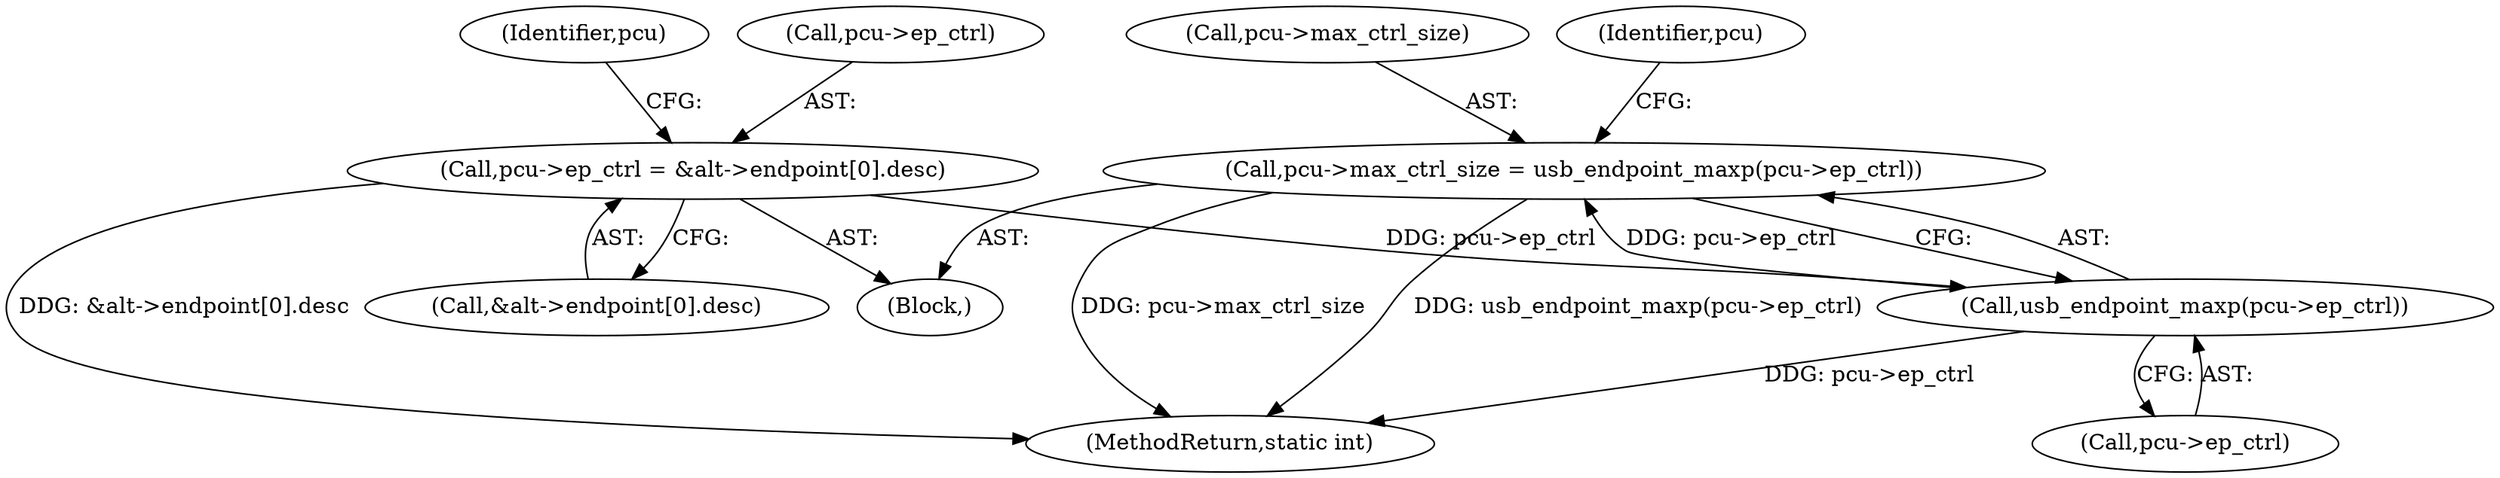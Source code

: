 digraph "0_linux_a0ad220c96692eda76b2e3fd7279f3dcd1d8a8ff@pointer" {
"1000154" [label="(Call,pcu->max_ctrl_size = usb_endpoint_maxp(pcu->ep_ctrl))"];
"1000158" [label="(Call,usb_endpoint_maxp(pcu->ep_ctrl))"];
"1000142" [label="(Call,pcu->ep_ctrl = &alt->endpoint[0].desc)"];
"1000156" [label="(Identifier,pcu)"];
"1000143" [label="(Call,pcu->ep_ctrl)"];
"1000318" [label="(MethodReturn,static int)"];
"1000155" [label="(Call,pcu->max_ctrl_size)"];
"1000158" [label="(Call,usb_endpoint_maxp(pcu->ep_ctrl))"];
"1000164" [label="(Identifier,pcu)"];
"1000142" [label="(Call,pcu->ep_ctrl = &alt->endpoint[0].desc)"];
"1000146" [label="(Call,&alt->endpoint[0].desc)"];
"1000103" [label="(Block,)"];
"1000159" [label="(Call,pcu->ep_ctrl)"];
"1000154" [label="(Call,pcu->max_ctrl_size = usb_endpoint_maxp(pcu->ep_ctrl))"];
"1000154" -> "1000103"  [label="AST: "];
"1000154" -> "1000158"  [label="CFG: "];
"1000155" -> "1000154"  [label="AST: "];
"1000158" -> "1000154"  [label="AST: "];
"1000164" -> "1000154"  [label="CFG: "];
"1000154" -> "1000318"  [label="DDG: pcu->max_ctrl_size"];
"1000154" -> "1000318"  [label="DDG: usb_endpoint_maxp(pcu->ep_ctrl)"];
"1000158" -> "1000154"  [label="DDG: pcu->ep_ctrl"];
"1000158" -> "1000159"  [label="CFG: "];
"1000159" -> "1000158"  [label="AST: "];
"1000158" -> "1000318"  [label="DDG: pcu->ep_ctrl"];
"1000142" -> "1000158"  [label="DDG: pcu->ep_ctrl"];
"1000142" -> "1000103"  [label="AST: "];
"1000142" -> "1000146"  [label="CFG: "];
"1000143" -> "1000142"  [label="AST: "];
"1000146" -> "1000142"  [label="AST: "];
"1000156" -> "1000142"  [label="CFG: "];
"1000142" -> "1000318"  [label="DDG: &alt->endpoint[0].desc"];
}
